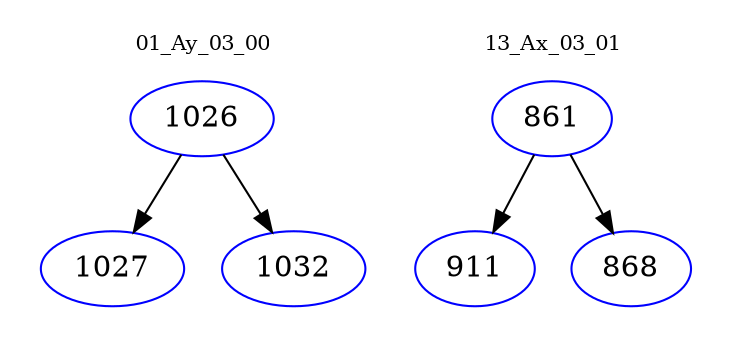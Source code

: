 digraph{
subgraph cluster_0 {
color = white
label = "01_Ay_03_00";
fontsize=10;
T0_1026 [label="1026", color="blue"]
T0_1026 -> T0_1027 [color="black"]
T0_1027 [label="1027", color="blue"]
T0_1026 -> T0_1032 [color="black"]
T0_1032 [label="1032", color="blue"]
}
subgraph cluster_1 {
color = white
label = "13_Ax_03_01";
fontsize=10;
T1_861 [label="861", color="blue"]
T1_861 -> T1_911 [color="black"]
T1_911 [label="911", color="blue"]
T1_861 -> T1_868 [color="black"]
T1_868 [label="868", color="blue"]
}
}
